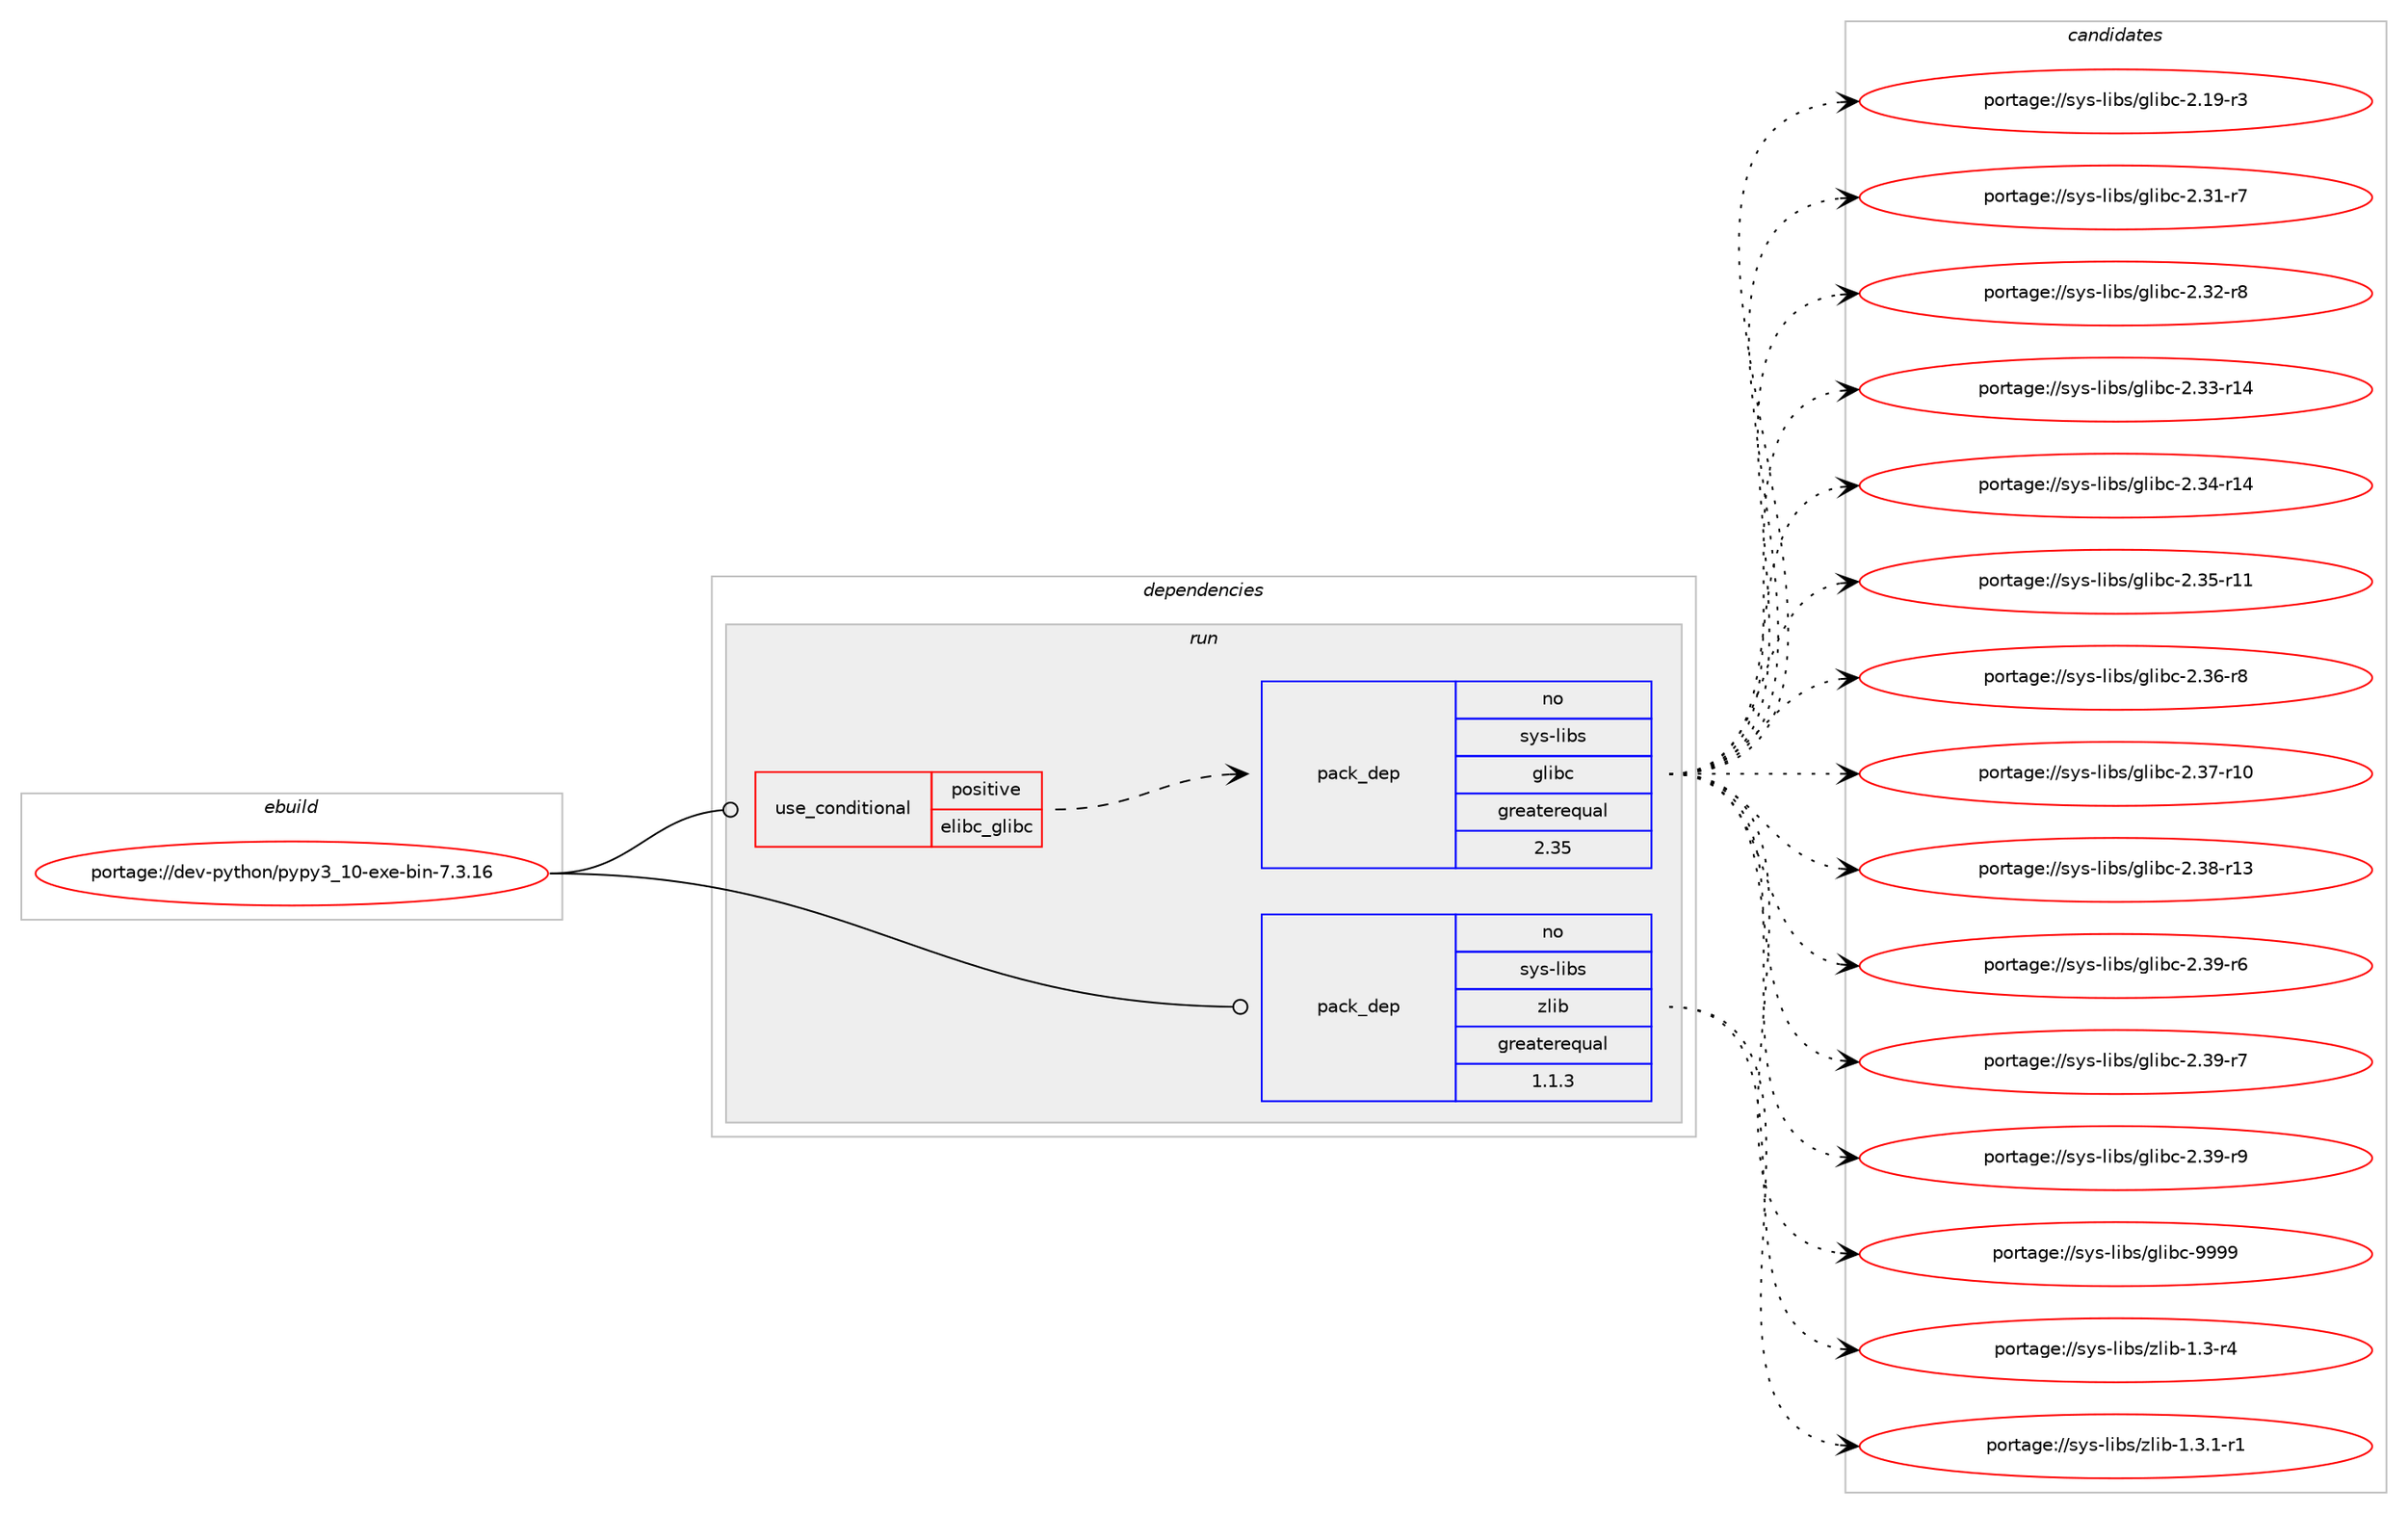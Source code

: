 digraph prolog {

# *************
# Graph options
# *************

newrank=true;
concentrate=true;
compound=true;
graph [rankdir=LR,fontname=Helvetica,fontsize=10,ranksep=1.5];#, ranksep=2.5, nodesep=0.2];
edge  [arrowhead=vee];
node  [fontname=Helvetica,fontsize=10];

# **********
# The ebuild
# **********

subgraph cluster_leftcol {
color=gray;
rank=same;
label=<<i>ebuild</i>>;
id [label="portage://dev-python/pypy3_10-exe-bin-7.3.16", color=red, width=4, href="../dev-python/pypy3_10-exe-bin-7.3.16.svg"];
}

# ****************
# The dependencies
# ****************

subgraph cluster_midcol {
color=gray;
label=<<i>dependencies</i>>;
subgraph cluster_compile {
fillcolor="#eeeeee";
style=filled;
label=<<i>compile</i>>;
}
subgraph cluster_compileandrun {
fillcolor="#eeeeee";
style=filled;
label=<<i>compile and run</i>>;
}
subgraph cluster_run {
fillcolor="#eeeeee";
style=filled;
label=<<i>run</i>>;
subgraph cond36268 {
dependency79190 [label=<<TABLE BORDER="0" CELLBORDER="1" CELLSPACING="0" CELLPADDING="4"><TR><TD ROWSPAN="3" CELLPADDING="10">use_conditional</TD></TR><TR><TD>positive</TD></TR><TR><TD>elibc_glibc</TD></TR></TABLE>>, shape=none, color=red];
# *** BEGIN UNKNOWN DEPENDENCY TYPE (TODO) ***
# dependency79190 -> package_dependency(portage://dev-python/pypy3_10-exe-bin-7.3.16,run,no,sys-devel,gcc,none,[,,],[],[])
# *** END UNKNOWN DEPENDENCY TYPE (TODO) ***

subgraph pack41696 {
dependency79191 [label=<<TABLE BORDER="0" CELLBORDER="1" CELLSPACING="0" CELLPADDING="4" WIDTH="220"><TR><TD ROWSPAN="6" CELLPADDING="30">pack_dep</TD></TR><TR><TD WIDTH="110">no</TD></TR><TR><TD>sys-libs</TD></TR><TR><TD>glibc</TD></TR><TR><TD>greaterequal</TD></TR><TR><TD>2.35</TD></TR></TABLE>>, shape=none, color=blue];
}
dependency79190:e -> dependency79191:w [weight=20,style="dashed",arrowhead="vee"];
}
id:e -> dependency79190:w [weight=20,style="solid",arrowhead="odot"];
# *** BEGIN UNKNOWN DEPENDENCY TYPE (TODO) ***
# id -> package_dependency(portage://dev-python/pypy3_10-exe-bin-7.3.16,run,no,app-arch,bzip2,none,[,,],[slot(0),subslot(1)],[])
# *** END UNKNOWN DEPENDENCY TYPE (TODO) ***

# *** BEGIN UNKNOWN DEPENDENCY TYPE (TODO) ***
# id -> package_dependency(portage://dev-python/pypy3_10-exe-bin-7.3.16,run,no,dev-libs,expat,none,[,,],[slot(0),subslot(0)],[])
# *** END UNKNOWN DEPENDENCY TYPE (TODO) ***

# *** BEGIN UNKNOWN DEPENDENCY TYPE (TODO) ***
# id -> package_dependency(portage://dev-python/pypy3_10-exe-bin-7.3.16,run,no,dev-libs,libffi,none,[,,],[slot(0),subslot(8)],[])
# *** END UNKNOWN DEPENDENCY TYPE (TODO) ***

# *** BEGIN UNKNOWN DEPENDENCY TYPE (TODO) ***
# id -> package_dependency(portage://dev-python/pypy3_10-exe-bin-7.3.16,run,no,sys-libs,ncurses,none,[,,],[slot(0),subslot(6)],[])
# *** END UNKNOWN DEPENDENCY TYPE (TODO) ***

subgraph pack41697 {
dependency79192 [label=<<TABLE BORDER="0" CELLBORDER="1" CELLSPACING="0" CELLPADDING="4" WIDTH="220"><TR><TD ROWSPAN="6" CELLPADDING="30">pack_dep</TD></TR><TR><TD WIDTH="110">no</TD></TR><TR><TD>sys-libs</TD></TR><TR><TD>zlib</TD></TR><TR><TD>greaterequal</TD></TR><TR><TD>1.1.3</TD></TR></TABLE>>, shape=none, color=blue];
}
id:e -> dependency79192:w [weight=20,style="solid",arrowhead="odot"];
# *** BEGIN UNKNOWN DEPENDENCY TYPE (TODO) ***
# id -> package_dependency(portage://dev-python/pypy3_10-exe-bin-7.3.16,run,no,virtual,libintl,none,[,,],[slot(0),subslot(0)],[])
# *** END UNKNOWN DEPENDENCY TYPE (TODO) ***

# *** BEGIN UNKNOWN DEPENDENCY TYPE (TODO) ***
# id -> package_dependency(portage://dev-python/pypy3_10-exe-bin-7.3.16,run,weak,dev-python,pypy3_10-exe,none,[,,],[slot(7.3.16)],[])
# *** END UNKNOWN DEPENDENCY TYPE (TODO) ***

}
}

# **************
# The candidates
# **************

subgraph cluster_choices {
rank=same;
color=gray;
label=<<i>candidates</i>>;

subgraph choice41696 {
color=black;
nodesep=1;
choice115121115451081059811547103108105989945504649574511451 [label="portage://sys-libs/glibc-2.19-r3", color=red, width=4,href="../sys-libs/glibc-2.19-r3.svg"];
choice115121115451081059811547103108105989945504651494511455 [label="portage://sys-libs/glibc-2.31-r7", color=red, width=4,href="../sys-libs/glibc-2.31-r7.svg"];
choice115121115451081059811547103108105989945504651504511456 [label="portage://sys-libs/glibc-2.32-r8", color=red, width=4,href="../sys-libs/glibc-2.32-r8.svg"];
choice11512111545108105981154710310810598994550465151451144952 [label="portage://sys-libs/glibc-2.33-r14", color=red, width=4,href="../sys-libs/glibc-2.33-r14.svg"];
choice11512111545108105981154710310810598994550465152451144952 [label="portage://sys-libs/glibc-2.34-r14", color=red, width=4,href="../sys-libs/glibc-2.34-r14.svg"];
choice11512111545108105981154710310810598994550465153451144949 [label="portage://sys-libs/glibc-2.35-r11", color=red, width=4,href="../sys-libs/glibc-2.35-r11.svg"];
choice115121115451081059811547103108105989945504651544511456 [label="portage://sys-libs/glibc-2.36-r8", color=red, width=4,href="../sys-libs/glibc-2.36-r8.svg"];
choice11512111545108105981154710310810598994550465155451144948 [label="portage://sys-libs/glibc-2.37-r10", color=red, width=4,href="../sys-libs/glibc-2.37-r10.svg"];
choice11512111545108105981154710310810598994550465156451144951 [label="portage://sys-libs/glibc-2.38-r13", color=red, width=4,href="../sys-libs/glibc-2.38-r13.svg"];
choice115121115451081059811547103108105989945504651574511454 [label="portage://sys-libs/glibc-2.39-r6", color=red, width=4,href="../sys-libs/glibc-2.39-r6.svg"];
choice115121115451081059811547103108105989945504651574511455 [label="portage://sys-libs/glibc-2.39-r7", color=red, width=4,href="../sys-libs/glibc-2.39-r7.svg"];
choice115121115451081059811547103108105989945504651574511457 [label="portage://sys-libs/glibc-2.39-r9", color=red, width=4,href="../sys-libs/glibc-2.39-r9.svg"];
choice11512111545108105981154710310810598994557575757 [label="portage://sys-libs/glibc-9999", color=red, width=4,href="../sys-libs/glibc-9999.svg"];
dependency79191:e -> choice115121115451081059811547103108105989945504649574511451:w [style=dotted,weight="100"];
dependency79191:e -> choice115121115451081059811547103108105989945504651494511455:w [style=dotted,weight="100"];
dependency79191:e -> choice115121115451081059811547103108105989945504651504511456:w [style=dotted,weight="100"];
dependency79191:e -> choice11512111545108105981154710310810598994550465151451144952:w [style=dotted,weight="100"];
dependency79191:e -> choice11512111545108105981154710310810598994550465152451144952:w [style=dotted,weight="100"];
dependency79191:e -> choice11512111545108105981154710310810598994550465153451144949:w [style=dotted,weight="100"];
dependency79191:e -> choice115121115451081059811547103108105989945504651544511456:w [style=dotted,weight="100"];
dependency79191:e -> choice11512111545108105981154710310810598994550465155451144948:w [style=dotted,weight="100"];
dependency79191:e -> choice11512111545108105981154710310810598994550465156451144951:w [style=dotted,weight="100"];
dependency79191:e -> choice115121115451081059811547103108105989945504651574511454:w [style=dotted,weight="100"];
dependency79191:e -> choice115121115451081059811547103108105989945504651574511455:w [style=dotted,weight="100"];
dependency79191:e -> choice115121115451081059811547103108105989945504651574511457:w [style=dotted,weight="100"];
dependency79191:e -> choice11512111545108105981154710310810598994557575757:w [style=dotted,weight="100"];
}
subgraph choice41697 {
color=black;
nodesep=1;
choice11512111545108105981154712210810598454946514511452 [label="portage://sys-libs/zlib-1.3-r4", color=red, width=4,href="../sys-libs/zlib-1.3-r4.svg"];
choice115121115451081059811547122108105984549465146494511449 [label="portage://sys-libs/zlib-1.3.1-r1", color=red, width=4,href="../sys-libs/zlib-1.3.1-r1.svg"];
dependency79192:e -> choice11512111545108105981154712210810598454946514511452:w [style=dotted,weight="100"];
dependency79192:e -> choice115121115451081059811547122108105984549465146494511449:w [style=dotted,weight="100"];
}
}

}
